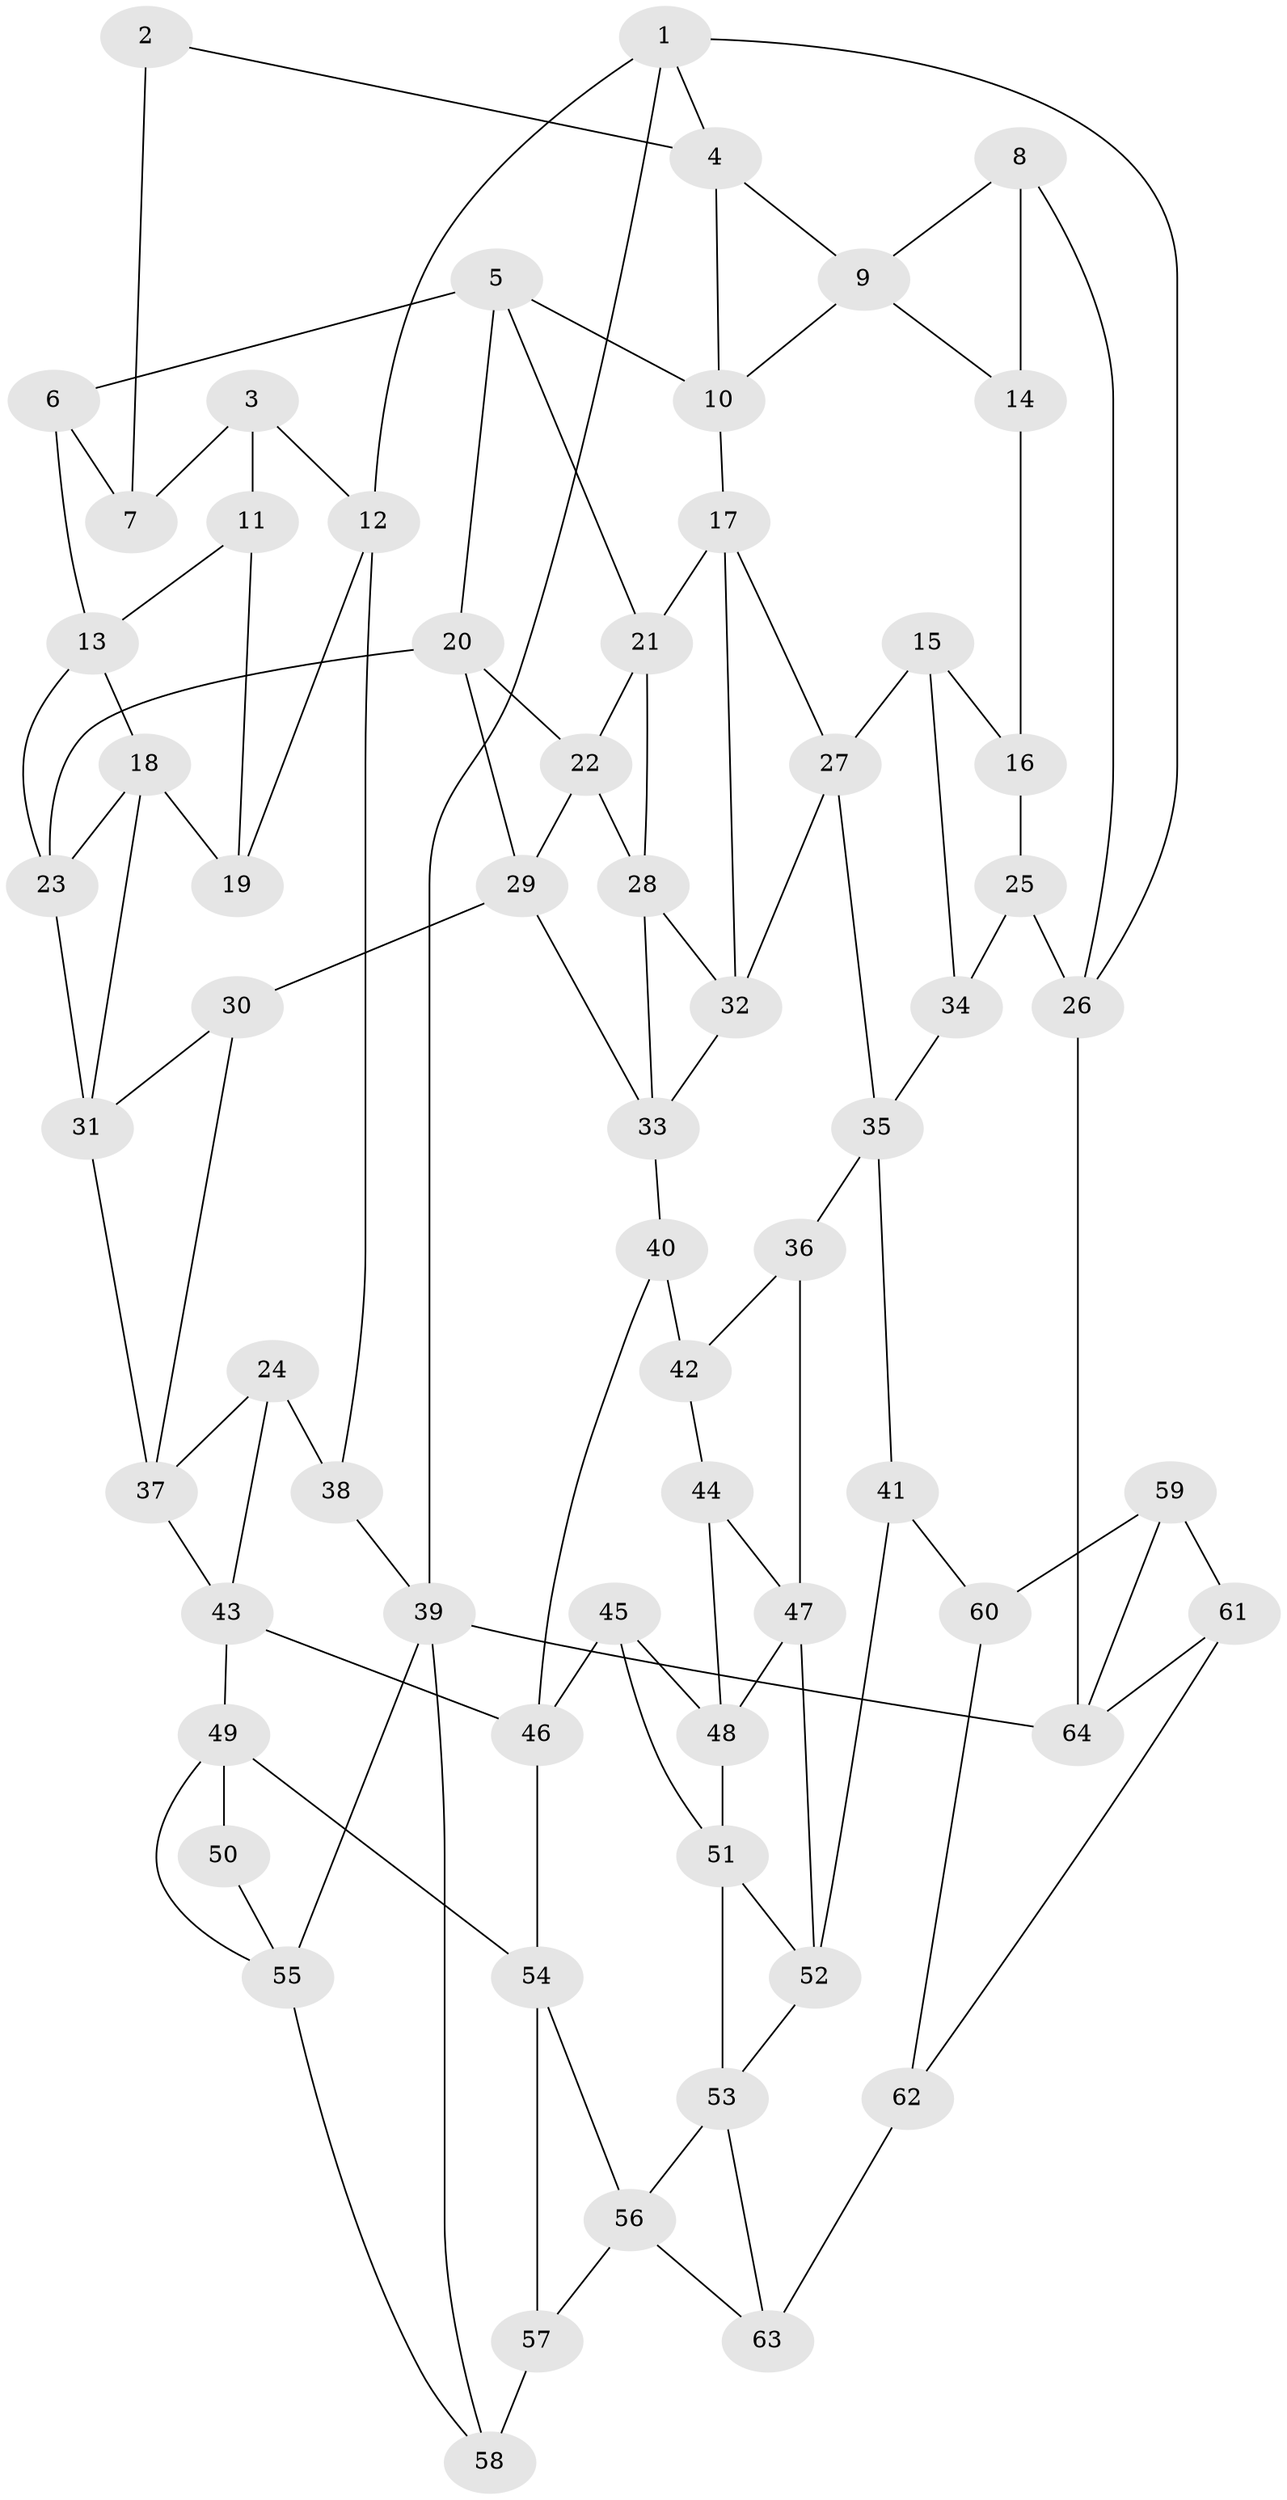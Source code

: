 // original degree distribution, {3: 0.03125, 4: 0.21875, 6: 0.234375, 5: 0.515625}
// Generated by graph-tools (version 1.1) at 2025/03/03/09/25 03:03:19]
// undirected, 64 vertices, 113 edges
graph export_dot {
graph [start="1"]
  node [color=gray90,style=filled];
  1;
  2;
  3;
  4;
  5;
  6;
  7;
  8;
  9;
  10;
  11;
  12;
  13;
  14;
  15;
  16;
  17;
  18;
  19;
  20;
  21;
  22;
  23;
  24;
  25;
  26;
  27;
  28;
  29;
  30;
  31;
  32;
  33;
  34;
  35;
  36;
  37;
  38;
  39;
  40;
  41;
  42;
  43;
  44;
  45;
  46;
  47;
  48;
  49;
  50;
  51;
  52;
  53;
  54;
  55;
  56;
  57;
  58;
  59;
  60;
  61;
  62;
  63;
  64;
  1 -- 4 [weight=1.0];
  1 -- 12 [weight=1.0];
  1 -- 26 [weight=1.0];
  1 -- 39 [weight=1.0];
  2 -- 4 [weight=1.0];
  2 -- 7 [weight=2.0];
  3 -- 7 [weight=1.0];
  3 -- 11 [weight=1.0];
  3 -- 12 [weight=1.0];
  4 -- 9 [weight=1.0];
  4 -- 10 [weight=1.0];
  5 -- 6 [weight=1.0];
  5 -- 10 [weight=1.0];
  5 -- 20 [weight=1.0];
  5 -- 21 [weight=1.0];
  6 -- 7 [weight=1.0];
  6 -- 13 [weight=1.0];
  8 -- 9 [weight=1.0];
  8 -- 14 [weight=1.0];
  8 -- 26 [weight=1.0];
  9 -- 10 [weight=1.0];
  9 -- 14 [weight=1.0];
  10 -- 17 [weight=1.0];
  11 -- 13 [weight=1.0];
  11 -- 19 [weight=1.0];
  12 -- 19 [weight=1.0];
  12 -- 38 [weight=1.0];
  13 -- 18 [weight=1.0];
  13 -- 23 [weight=1.0];
  14 -- 16 [weight=2.0];
  15 -- 16 [weight=1.0];
  15 -- 27 [weight=1.0];
  15 -- 34 [weight=2.0];
  16 -- 25 [weight=1.0];
  17 -- 21 [weight=1.0];
  17 -- 27 [weight=1.0];
  17 -- 32 [weight=1.0];
  18 -- 19 [weight=1.0];
  18 -- 23 [weight=1.0];
  18 -- 31 [weight=1.0];
  20 -- 22 [weight=1.0];
  20 -- 23 [weight=1.0];
  20 -- 29 [weight=1.0];
  21 -- 22 [weight=1.0];
  21 -- 28 [weight=1.0];
  22 -- 28 [weight=1.0];
  22 -- 29 [weight=1.0];
  23 -- 31 [weight=1.0];
  24 -- 37 [weight=1.0];
  24 -- 38 [weight=1.0];
  24 -- 43 [weight=1.0];
  25 -- 26 [weight=1.0];
  25 -- 34 [weight=1.0];
  26 -- 64 [weight=2.0];
  27 -- 32 [weight=1.0];
  27 -- 35 [weight=1.0];
  28 -- 32 [weight=1.0];
  28 -- 33 [weight=1.0];
  29 -- 30 [weight=1.0];
  29 -- 33 [weight=1.0];
  30 -- 31 [weight=1.0];
  30 -- 37 [weight=1.0];
  31 -- 37 [weight=1.0];
  32 -- 33 [weight=1.0];
  33 -- 40 [weight=1.0];
  34 -- 35 [weight=1.0];
  35 -- 36 [weight=1.0];
  35 -- 41 [weight=1.0];
  36 -- 42 [weight=1.0];
  36 -- 47 [weight=1.0];
  37 -- 43 [weight=1.0];
  38 -- 39 [weight=1.0];
  39 -- 55 [weight=1.0];
  39 -- 58 [weight=1.0];
  39 -- 64 [weight=1.0];
  40 -- 42 [weight=2.0];
  40 -- 46 [weight=1.0];
  41 -- 52 [weight=1.0];
  41 -- 60 [weight=1.0];
  42 -- 44 [weight=1.0];
  43 -- 46 [weight=1.0];
  43 -- 49 [weight=1.0];
  44 -- 47 [weight=1.0];
  44 -- 48 [weight=1.0];
  45 -- 46 [weight=1.0];
  45 -- 48 [weight=1.0];
  45 -- 51 [weight=1.0];
  46 -- 54 [weight=1.0];
  47 -- 48 [weight=1.0];
  47 -- 52 [weight=1.0];
  48 -- 51 [weight=1.0];
  49 -- 50 [weight=3.0];
  49 -- 54 [weight=1.0];
  49 -- 55 [weight=1.0];
  50 -- 55 [weight=1.0];
  51 -- 52 [weight=1.0];
  51 -- 53 [weight=1.0];
  52 -- 53 [weight=1.0];
  53 -- 56 [weight=1.0];
  53 -- 63 [weight=1.0];
  54 -- 56 [weight=1.0];
  54 -- 57 [weight=1.0];
  55 -- 58 [weight=1.0];
  56 -- 57 [weight=1.0];
  56 -- 63 [weight=1.0];
  57 -- 58 [weight=2.0];
  59 -- 60 [weight=1.0];
  59 -- 61 [weight=1.0];
  59 -- 64 [weight=1.0];
  60 -- 62 [weight=1.0];
  61 -- 62 [weight=1.0];
  61 -- 64 [weight=1.0];
  62 -- 63 [weight=2.0];
}
